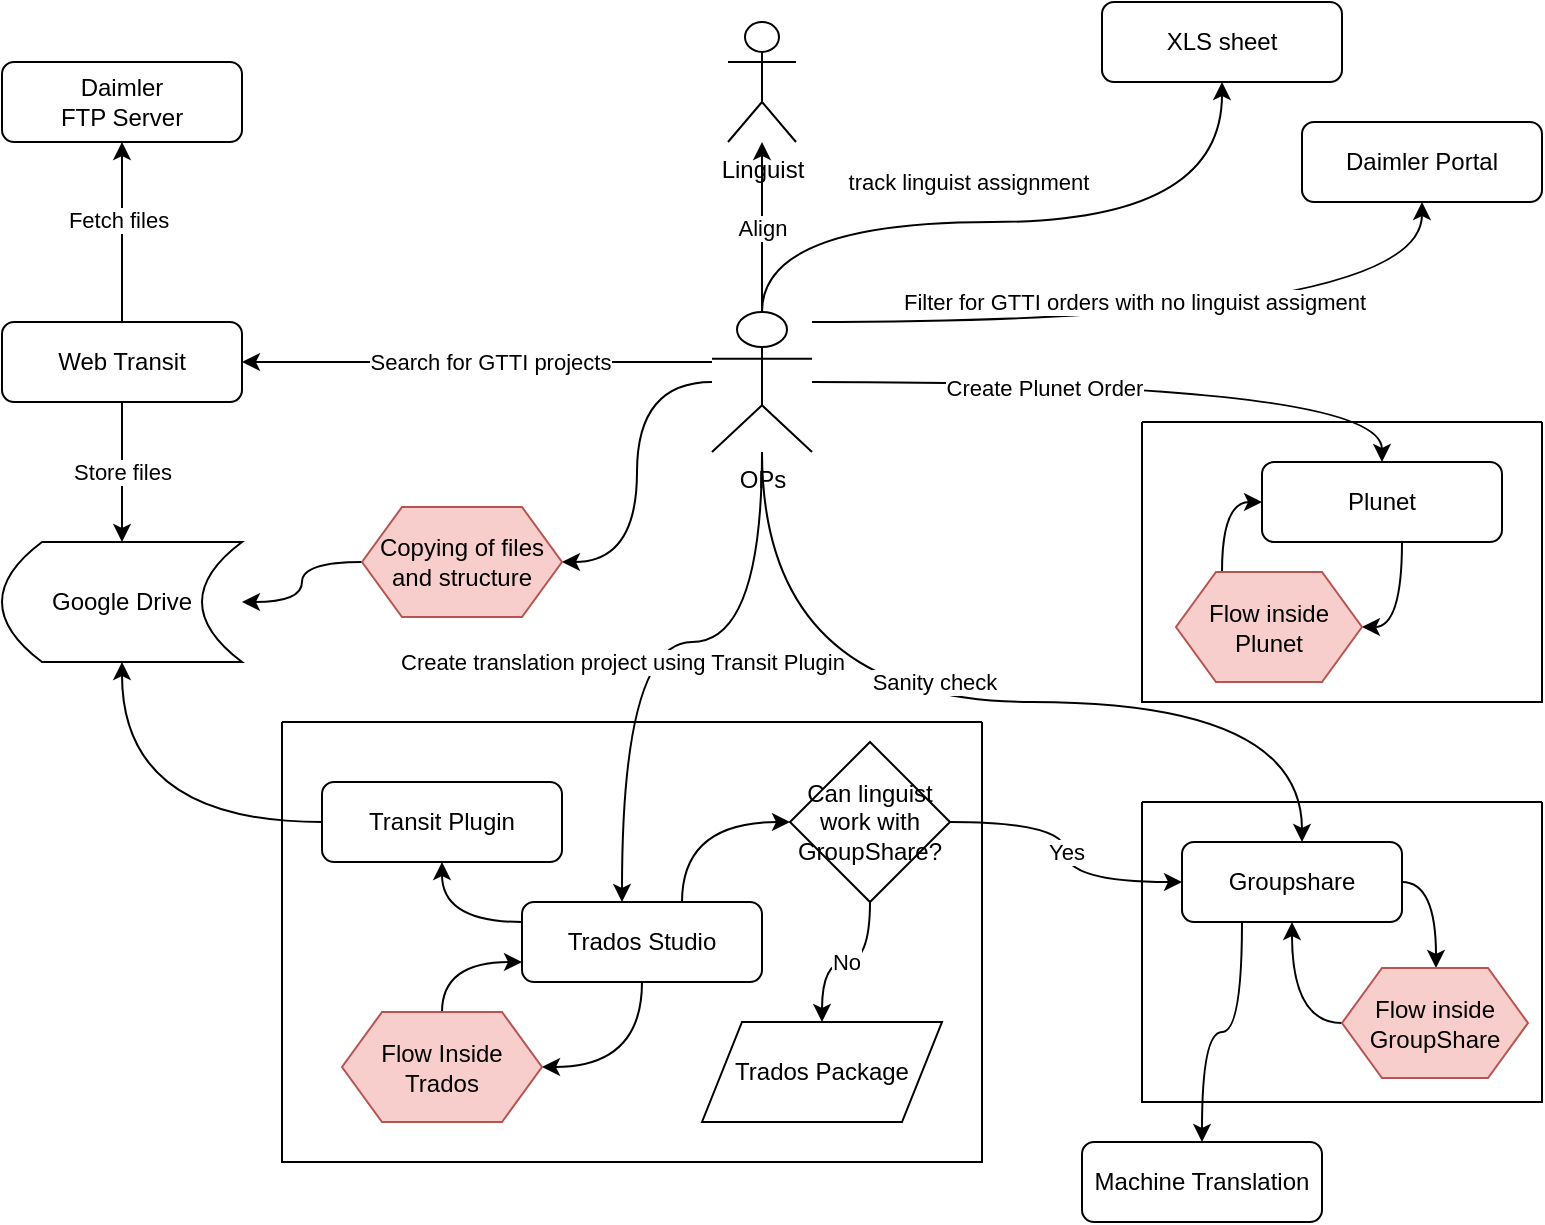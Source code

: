 <mxfile version="14.8.4" type="github">
  <diagram id="C5RBs43oDa-KdzZeNtuy" name="Page-1">
    <mxGraphModel dx="898" dy="646" grid="1" gridSize="10" guides="1" tooltips="1" connect="1" arrows="1" fold="1" page="1" pageScale="1" pageWidth="827" pageHeight="1169" math="0" shadow="0">
      <root>
        <mxCell id="WIyWlLk6GJQsqaUBKTNV-0" />
        <mxCell id="WIyWlLk6GJQsqaUBKTNV-1" parent="WIyWlLk6GJQsqaUBKTNV-0" />
        <mxCell id="zu66uDf8gcWh8qEBpoMA-0" value="Daimler &lt;br&gt;FTP Server" style="rounded=1;whiteSpace=wrap;html=1;fontSize=12;glass=0;strokeWidth=1;shadow=0;" vertex="1" parent="WIyWlLk6GJQsqaUBKTNV-1">
          <mxGeometry x="20" y="110" width="120" height="40" as="geometry" />
        </mxCell>
        <mxCell id="zu66uDf8gcWh8qEBpoMA-1" value="Google Drive" style="shape=dataStorage;whiteSpace=wrap;html=1;fixedSize=1;" vertex="1" parent="WIyWlLk6GJQsqaUBKTNV-1">
          <mxGeometry x="20" y="350" width="120" height="60" as="geometry" />
        </mxCell>
        <mxCell id="zu66uDf8gcWh8qEBpoMA-17" style="edgeStyle=orthogonalEdgeStyle;orthogonalLoop=1;jettySize=auto;html=1;curved=1;" edge="1" parent="WIyWlLk6GJQsqaUBKTNV-1" source="zu66uDf8gcWh8qEBpoMA-2" target="zu66uDf8gcWh8qEBpoMA-0">
          <mxGeometry relative="1" as="geometry" />
        </mxCell>
        <mxCell id="zu66uDf8gcWh8qEBpoMA-19" value="Fetch files" style="edgeLabel;html=1;align=center;verticalAlign=middle;resizable=0;points=[];" vertex="1" connectable="0" parent="zu66uDf8gcWh8qEBpoMA-17">
          <mxGeometry x="0.15" y="1" relative="1" as="geometry">
            <mxPoint x="-1" as="offset" />
          </mxGeometry>
        </mxCell>
        <mxCell id="zu66uDf8gcWh8qEBpoMA-21" value="Store files" style="edgeStyle=orthogonalEdgeStyle;orthogonalLoop=1;jettySize=auto;html=1;curved=1;" edge="1" parent="WIyWlLk6GJQsqaUBKTNV-1" source="zu66uDf8gcWh8qEBpoMA-2" target="zu66uDf8gcWh8qEBpoMA-1">
          <mxGeometry relative="1" as="geometry">
            <Array as="points">
              <mxPoint x="80" y="260" />
              <mxPoint x="80" y="450" />
            </Array>
          </mxGeometry>
        </mxCell>
        <mxCell id="zu66uDf8gcWh8qEBpoMA-2" value="Web Transit" style="rounded=1;whiteSpace=wrap;html=1;fontSize=12;glass=0;strokeWidth=1;shadow=0;" vertex="1" parent="WIyWlLk6GJQsqaUBKTNV-1">
          <mxGeometry x="20" y="240" width="120" height="40" as="geometry" />
        </mxCell>
        <mxCell id="zu66uDf8gcWh8qEBpoMA-14" style="edgeStyle=orthogonalEdgeStyle;orthogonalLoop=1;jettySize=auto;html=1;curved=1;" edge="1" parent="WIyWlLk6GJQsqaUBKTNV-1" source="zu66uDf8gcWh8qEBpoMA-3" target="zu66uDf8gcWh8qEBpoMA-2">
          <mxGeometry relative="1" as="geometry">
            <Array as="points">
              <mxPoint x="310" y="260" />
              <mxPoint x="310" y="260" />
            </Array>
          </mxGeometry>
        </mxCell>
        <mxCell id="zu66uDf8gcWh8qEBpoMA-16" value="Search for GTTI projects" style="edgeLabel;html=1;align=center;verticalAlign=middle;resizable=0;points=[];" vertex="1" connectable="0" parent="zu66uDf8gcWh8qEBpoMA-14">
          <mxGeometry x="-0.341" y="1" relative="1" as="geometry">
            <mxPoint x="-34" y="-1" as="offset" />
          </mxGeometry>
        </mxCell>
        <mxCell id="zu66uDf8gcWh8qEBpoMA-29" value="Filter for GTTI orders with no linguist assigment" style="edgeStyle=orthogonalEdgeStyle;orthogonalLoop=1;jettySize=auto;html=1;curved=1;" edge="1" parent="WIyWlLk6GJQsqaUBKTNV-1" source="zu66uDf8gcWh8qEBpoMA-3" target="zu66uDf8gcWh8qEBpoMA-28">
          <mxGeometry x="-0.12" y="10" relative="1" as="geometry">
            <Array as="points">
              <mxPoint x="730" y="240" />
            </Array>
            <mxPoint as="offset" />
          </mxGeometry>
        </mxCell>
        <mxCell id="zu66uDf8gcWh8qEBpoMA-33" value="track linguist assignment" style="edgeStyle=orthogonalEdgeStyle;orthogonalLoop=1;jettySize=auto;html=1;curved=1;" edge="1" parent="WIyWlLk6GJQsqaUBKTNV-1" source="zu66uDf8gcWh8qEBpoMA-3" target="zu66uDf8gcWh8qEBpoMA-30">
          <mxGeometry x="-0.143" y="20" relative="1" as="geometry">
            <Array as="points">
              <mxPoint x="400" y="190" />
              <mxPoint x="630" y="190" />
            </Array>
            <mxPoint as="offset" />
          </mxGeometry>
        </mxCell>
        <mxCell id="zu66uDf8gcWh8qEBpoMA-37" value="Create translation project using Transit Plugin" style="edgeStyle=orthogonalEdgeStyle;orthogonalLoop=1;jettySize=auto;html=1;curved=1;" edge="1" parent="WIyWlLk6GJQsqaUBKTNV-1" source="zu66uDf8gcWh8qEBpoMA-3" target="zu66uDf8gcWh8qEBpoMA-36">
          <mxGeometry x="0.185" relative="1" as="geometry">
            <Array as="points">
              <mxPoint x="400" y="400" />
              <mxPoint x="330" y="400" />
            </Array>
            <mxPoint as="offset" />
          </mxGeometry>
        </mxCell>
        <mxCell id="zu66uDf8gcWh8qEBpoMA-73" value="Align" style="edgeStyle=orthogonalEdgeStyle;curved=1;orthogonalLoop=1;jettySize=auto;html=1;" edge="1" parent="WIyWlLk6GJQsqaUBKTNV-1" source="zu66uDf8gcWh8qEBpoMA-3" target="zu66uDf8gcWh8qEBpoMA-31">
          <mxGeometry relative="1" as="geometry" />
        </mxCell>
        <mxCell id="zu66uDf8gcWh8qEBpoMA-74" style="edgeStyle=orthogonalEdgeStyle;curved=1;orthogonalLoop=1;jettySize=auto;html=1;" edge="1" parent="WIyWlLk6GJQsqaUBKTNV-1" source="zu66uDf8gcWh8qEBpoMA-3" target="zu66uDf8gcWh8qEBpoMA-52">
          <mxGeometry relative="1" as="geometry">
            <Array as="points">
              <mxPoint x="400" y="430" />
              <mxPoint x="670" y="430" />
            </Array>
          </mxGeometry>
        </mxCell>
        <mxCell id="zu66uDf8gcWh8qEBpoMA-75" value="Sanity check" style="edgeLabel;html=1;align=center;verticalAlign=middle;resizable=0;points=[];" vertex="1" connectable="0" parent="zu66uDf8gcWh8qEBpoMA-74">
          <mxGeometry x="-0.181" y="-52" relative="1" as="geometry">
            <mxPoint x="20" y="-62" as="offset" />
          </mxGeometry>
        </mxCell>
        <mxCell id="zu66uDf8gcWh8qEBpoMA-83" style="edgeStyle=orthogonalEdgeStyle;curved=1;orthogonalLoop=1;jettySize=auto;html=1;" edge="1" parent="WIyWlLk6GJQsqaUBKTNV-1" source="zu66uDf8gcWh8qEBpoMA-3" target="zu66uDf8gcWh8qEBpoMA-78">
          <mxGeometry relative="1" as="geometry" />
        </mxCell>
        <mxCell id="zu66uDf8gcWh8qEBpoMA-85" value="Create Plunet Order" style="edgeLabel;html=1;align=center;verticalAlign=middle;resizable=0;points=[];" vertex="1" connectable="0" parent="zu66uDf8gcWh8qEBpoMA-83">
          <mxGeometry x="-0.286" y="-2" relative="1" as="geometry">
            <mxPoint y="1" as="offset" />
          </mxGeometry>
        </mxCell>
        <mxCell id="zu66uDf8gcWh8qEBpoMA-87" style="edgeStyle=orthogonalEdgeStyle;curved=1;orthogonalLoop=1;jettySize=auto;html=1;entryX=1;entryY=0.5;entryDx=0;entryDy=0;" edge="1" parent="WIyWlLk6GJQsqaUBKTNV-1" source="zu66uDf8gcWh8qEBpoMA-3" target="zu66uDf8gcWh8qEBpoMA-86">
          <mxGeometry relative="1" as="geometry" />
        </mxCell>
        <mxCell id="zu66uDf8gcWh8qEBpoMA-3" value="OPs" style="shape=umlActor;verticalLabelPosition=bottom;verticalAlign=top;html=1;outlineConnect=0;" vertex="1" parent="WIyWlLk6GJQsqaUBKTNV-1">
          <mxGeometry x="375" y="235" width="50" height="70" as="geometry" />
        </mxCell>
        <mxCell id="zu66uDf8gcWh8qEBpoMA-28" value="Daimler Portal" style="rounded=1;whiteSpace=wrap;html=1;fontSize=12;glass=0;strokeWidth=1;shadow=0;" vertex="1" parent="WIyWlLk6GJQsqaUBKTNV-1">
          <mxGeometry x="670" y="140" width="120" height="40" as="geometry" />
        </mxCell>
        <mxCell id="zu66uDf8gcWh8qEBpoMA-30" value="XLS sheet" style="rounded=1;whiteSpace=wrap;html=1;fontSize=12;glass=0;strokeWidth=1;shadow=0;" vertex="1" parent="WIyWlLk6GJQsqaUBKTNV-1">
          <mxGeometry x="570" y="80" width="120" height="40" as="geometry" />
        </mxCell>
        <mxCell id="zu66uDf8gcWh8qEBpoMA-31" value="Linguist" style="shape=umlActor;verticalLabelPosition=bottom;verticalAlign=top;html=1;outlineConnect=0;" vertex="1" parent="WIyWlLk6GJQsqaUBKTNV-1">
          <mxGeometry x="383" y="90" width="34" height="60" as="geometry" />
        </mxCell>
        <mxCell id="zu66uDf8gcWh8qEBpoMA-40" style="edgeStyle=orthogonalEdgeStyle;orthogonalLoop=1;jettySize=auto;html=1;entryX=0.5;entryY=1;entryDx=0;entryDy=0;curved=1;" edge="1" parent="WIyWlLk6GJQsqaUBKTNV-1" source="zu66uDf8gcWh8qEBpoMA-38" target="zu66uDf8gcWh8qEBpoMA-1">
          <mxGeometry relative="1" as="geometry" />
        </mxCell>
        <mxCell id="zu66uDf8gcWh8qEBpoMA-45" value="" style="swimlane;startSize=0;" vertex="1" parent="WIyWlLk6GJQsqaUBKTNV-1">
          <mxGeometry x="160" y="440" width="350" height="220" as="geometry">
            <mxRectangle x="220" y="420" width="70" height="23" as="alternateBounds" />
          </mxGeometry>
        </mxCell>
        <mxCell id="zu66uDf8gcWh8qEBpoMA-38" value="Transit Plugin" style="rounded=1;whiteSpace=wrap;html=1;fontSize=12;glass=0;strokeWidth=1;shadow=0;" vertex="1" parent="zu66uDf8gcWh8qEBpoMA-45">
          <mxGeometry x="20" y="30" width="120" height="40" as="geometry" />
        </mxCell>
        <mxCell id="zu66uDf8gcWh8qEBpoMA-56" style="edgeStyle=orthogonalEdgeStyle;orthogonalLoop=1;jettySize=auto;html=1;curved=1;exitX=0;exitY=0.25;exitDx=0;exitDy=0;" edge="1" parent="zu66uDf8gcWh8qEBpoMA-45" source="zu66uDf8gcWh8qEBpoMA-36" target="zu66uDf8gcWh8qEBpoMA-38">
          <mxGeometry relative="1" as="geometry">
            <Array as="points">
              <mxPoint x="80" y="100" />
            </Array>
          </mxGeometry>
        </mxCell>
        <mxCell id="zu66uDf8gcWh8qEBpoMA-61" style="edgeStyle=orthogonalEdgeStyle;curved=1;orthogonalLoop=1;jettySize=auto;html=1;" edge="1" parent="zu66uDf8gcWh8qEBpoMA-45" source="zu66uDf8gcWh8qEBpoMA-36" target="zu66uDf8gcWh8qEBpoMA-59">
          <mxGeometry relative="1" as="geometry">
            <Array as="points">
              <mxPoint x="200" y="50" />
            </Array>
          </mxGeometry>
        </mxCell>
        <mxCell id="zu66uDf8gcWh8qEBpoMA-65" style="edgeStyle=orthogonalEdgeStyle;curved=1;orthogonalLoop=1;jettySize=auto;html=1;entryX=1;entryY=0.5;entryDx=0;entryDy=0;" edge="1" parent="zu66uDf8gcWh8qEBpoMA-45" source="zu66uDf8gcWh8qEBpoMA-36" target="zu66uDf8gcWh8qEBpoMA-48">
          <mxGeometry relative="1" as="geometry" />
        </mxCell>
        <mxCell id="zu66uDf8gcWh8qEBpoMA-36" value="Trados Studio" style="rounded=1;whiteSpace=wrap;html=1;fontSize=12;glass=0;strokeWidth=1;shadow=0;" vertex="1" parent="zu66uDf8gcWh8qEBpoMA-45">
          <mxGeometry x="120" y="90" width="120" height="40" as="geometry" />
        </mxCell>
        <mxCell id="zu66uDf8gcWh8qEBpoMA-67" style="edgeStyle=orthogonalEdgeStyle;curved=1;orthogonalLoop=1;jettySize=auto;html=1;entryX=0;entryY=0.75;entryDx=0;entryDy=0;" edge="1" parent="zu66uDf8gcWh8qEBpoMA-45" source="zu66uDf8gcWh8qEBpoMA-48" target="zu66uDf8gcWh8qEBpoMA-36">
          <mxGeometry relative="1" as="geometry">
            <Array as="points">
              <mxPoint x="80" y="120" />
            </Array>
          </mxGeometry>
        </mxCell>
        <mxCell id="zu66uDf8gcWh8qEBpoMA-48" value="Flow Inside Trados" style="shape=hexagon;perimeter=hexagonPerimeter2;whiteSpace=wrap;html=1;fixedSize=1;fillColor=#f8cecc;strokeColor=#b85450;" vertex="1" parent="zu66uDf8gcWh8qEBpoMA-45">
          <mxGeometry x="30" y="145" width="100" height="55" as="geometry" />
        </mxCell>
        <mxCell id="zu66uDf8gcWh8qEBpoMA-63" value="No" style="edgeStyle=orthogonalEdgeStyle;curved=1;orthogonalLoop=1;jettySize=auto;html=1;entryX=0.5;entryY=0;entryDx=0;entryDy=0;" edge="1" parent="zu66uDf8gcWh8qEBpoMA-45" source="zu66uDf8gcWh8qEBpoMA-59" target="zu66uDf8gcWh8qEBpoMA-62">
          <mxGeometry relative="1" as="geometry" />
        </mxCell>
        <mxCell id="zu66uDf8gcWh8qEBpoMA-59" value="Can linguist work with GroupShare?" style="rhombus;whiteSpace=wrap;html=1;" vertex="1" parent="zu66uDf8gcWh8qEBpoMA-45">
          <mxGeometry x="254" y="10" width="80" height="80" as="geometry" />
        </mxCell>
        <mxCell id="zu66uDf8gcWh8qEBpoMA-62" value="Trados Package" style="shape=parallelogram;perimeter=parallelogramPerimeter;whiteSpace=wrap;html=1;fixedSize=1;" vertex="1" parent="zu66uDf8gcWh8qEBpoMA-45">
          <mxGeometry x="210" y="150" width="120" height="50" as="geometry" />
        </mxCell>
        <mxCell id="zu66uDf8gcWh8qEBpoMA-64" value="Yes" style="edgeStyle=orthogonalEdgeStyle;curved=1;orthogonalLoop=1;jettySize=auto;html=1;" edge="1" parent="WIyWlLk6GJQsqaUBKTNV-1" source="zu66uDf8gcWh8qEBpoMA-59" target="zu66uDf8gcWh8qEBpoMA-52">
          <mxGeometry relative="1" as="geometry" />
        </mxCell>
        <mxCell id="zu66uDf8gcWh8qEBpoMA-68" value="" style="swimlane;startSize=0;" vertex="1" parent="WIyWlLk6GJQsqaUBKTNV-1">
          <mxGeometry x="590" y="480" width="200" height="150" as="geometry" />
        </mxCell>
        <mxCell id="zu66uDf8gcWh8qEBpoMA-98" style="edgeStyle=orthogonalEdgeStyle;curved=1;orthogonalLoop=1;jettySize=auto;html=1;exitX=1;exitY=0.5;exitDx=0;exitDy=0;" edge="1" parent="zu66uDf8gcWh8qEBpoMA-68" source="zu66uDf8gcWh8qEBpoMA-52" target="zu66uDf8gcWh8qEBpoMA-90">
          <mxGeometry relative="1" as="geometry">
            <Array as="points">
              <mxPoint x="147" y="40" />
            </Array>
          </mxGeometry>
        </mxCell>
        <mxCell id="zu66uDf8gcWh8qEBpoMA-52" value="Groupshare" style="rounded=1;whiteSpace=wrap;html=1;fontSize=12;glass=0;strokeWidth=1;shadow=0;" vertex="1" parent="zu66uDf8gcWh8qEBpoMA-68">
          <mxGeometry x="20" y="20" width="110" height="40" as="geometry" />
        </mxCell>
        <mxCell id="zu66uDf8gcWh8qEBpoMA-96" style="edgeStyle=orthogonalEdgeStyle;curved=1;orthogonalLoop=1;jettySize=auto;html=1;entryX=0.5;entryY=1;entryDx=0;entryDy=0;" edge="1" parent="zu66uDf8gcWh8qEBpoMA-68" source="zu66uDf8gcWh8qEBpoMA-90" target="zu66uDf8gcWh8qEBpoMA-52">
          <mxGeometry relative="1" as="geometry">
            <Array as="points">
              <mxPoint x="75" y="111" />
            </Array>
          </mxGeometry>
        </mxCell>
        <mxCell id="zu66uDf8gcWh8qEBpoMA-90" value="Flow inside GroupShare" style="shape=hexagon;perimeter=hexagonPerimeter2;whiteSpace=wrap;html=1;fixedSize=1;fillColor=#f8cecc;strokeColor=#b85450;" vertex="1" parent="zu66uDf8gcWh8qEBpoMA-68">
          <mxGeometry x="100" y="83" width="93" height="55" as="geometry" />
        </mxCell>
        <mxCell id="zu66uDf8gcWh8qEBpoMA-76" value="" style="swimlane;startSize=0;" vertex="1" parent="WIyWlLk6GJQsqaUBKTNV-1">
          <mxGeometry x="590" y="290" width="200" height="140" as="geometry" />
        </mxCell>
        <mxCell id="zu66uDf8gcWh8qEBpoMA-81" style="edgeStyle=orthogonalEdgeStyle;curved=1;orthogonalLoop=1;jettySize=auto;html=1;entryX=1;entryY=0.5;entryDx=0;entryDy=0;" edge="1" parent="zu66uDf8gcWh8qEBpoMA-76" source="zu66uDf8gcWh8qEBpoMA-78" target="zu66uDf8gcWh8qEBpoMA-80">
          <mxGeometry relative="1" as="geometry">
            <Array as="points">
              <mxPoint x="130" y="103" />
            </Array>
          </mxGeometry>
        </mxCell>
        <mxCell id="zu66uDf8gcWh8qEBpoMA-78" value="Plunet" style="rounded=1;whiteSpace=wrap;html=1;fontSize=12;glass=0;strokeWidth=1;shadow=0;" vertex="1" parent="zu66uDf8gcWh8qEBpoMA-76">
          <mxGeometry x="60" y="20" width="120" height="40" as="geometry" />
        </mxCell>
        <mxCell id="zu66uDf8gcWh8qEBpoMA-82" style="edgeStyle=orthogonalEdgeStyle;curved=1;orthogonalLoop=1;jettySize=auto;html=1;entryX=0;entryY=0.5;entryDx=0;entryDy=0;" edge="1" parent="zu66uDf8gcWh8qEBpoMA-76" source="zu66uDf8gcWh8qEBpoMA-80" target="zu66uDf8gcWh8qEBpoMA-78">
          <mxGeometry relative="1" as="geometry">
            <Array as="points">
              <mxPoint x="40" y="40" />
            </Array>
          </mxGeometry>
        </mxCell>
        <mxCell id="zu66uDf8gcWh8qEBpoMA-80" value="Flow inside Plunet" style="shape=hexagon;perimeter=hexagonPerimeter2;whiteSpace=wrap;html=1;fixedSize=1;fillColor=#f8cecc;strokeColor=#b85450;" vertex="1" parent="zu66uDf8gcWh8qEBpoMA-76">
          <mxGeometry x="17" y="75" width="93" height="55" as="geometry" />
        </mxCell>
        <mxCell id="zu66uDf8gcWh8qEBpoMA-69" value="Machine Translation" style="rounded=1;whiteSpace=wrap;html=1;fontSize=12;glass=0;strokeWidth=1;shadow=0;" vertex="1" parent="WIyWlLk6GJQsqaUBKTNV-1">
          <mxGeometry x="560" y="650" width="120" height="40" as="geometry" />
        </mxCell>
        <mxCell id="zu66uDf8gcWh8qEBpoMA-71" style="edgeStyle=orthogonalEdgeStyle;curved=1;orthogonalLoop=1;jettySize=auto;html=1;" edge="1" parent="WIyWlLk6GJQsqaUBKTNV-1" source="zu66uDf8gcWh8qEBpoMA-52" target="zu66uDf8gcWh8qEBpoMA-69">
          <mxGeometry relative="1" as="geometry">
            <Array as="points">
              <mxPoint x="640" y="595" />
              <mxPoint x="620" y="595" />
            </Array>
          </mxGeometry>
        </mxCell>
        <mxCell id="zu66uDf8gcWh8qEBpoMA-89" style="edgeStyle=orthogonalEdgeStyle;curved=1;orthogonalLoop=1;jettySize=auto;html=1;entryX=1;entryY=0.5;entryDx=0;entryDy=0;" edge="1" parent="WIyWlLk6GJQsqaUBKTNV-1" source="zu66uDf8gcWh8qEBpoMA-86" target="zu66uDf8gcWh8qEBpoMA-1">
          <mxGeometry relative="1" as="geometry" />
        </mxCell>
        <mxCell id="zu66uDf8gcWh8qEBpoMA-86" value="Copying of files and structure" style="shape=hexagon;perimeter=hexagonPerimeter2;whiteSpace=wrap;html=1;fixedSize=1;fillColor=#f8cecc;strokeColor=#b85450;" vertex="1" parent="WIyWlLk6GJQsqaUBKTNV-1">
          <mxGeometry x="200" y="332.5" width="100" height="55" as="geometry" />
        </mxCell>
      </root>
    </mxGraphModel>
  </diagram>
</mxfile>
